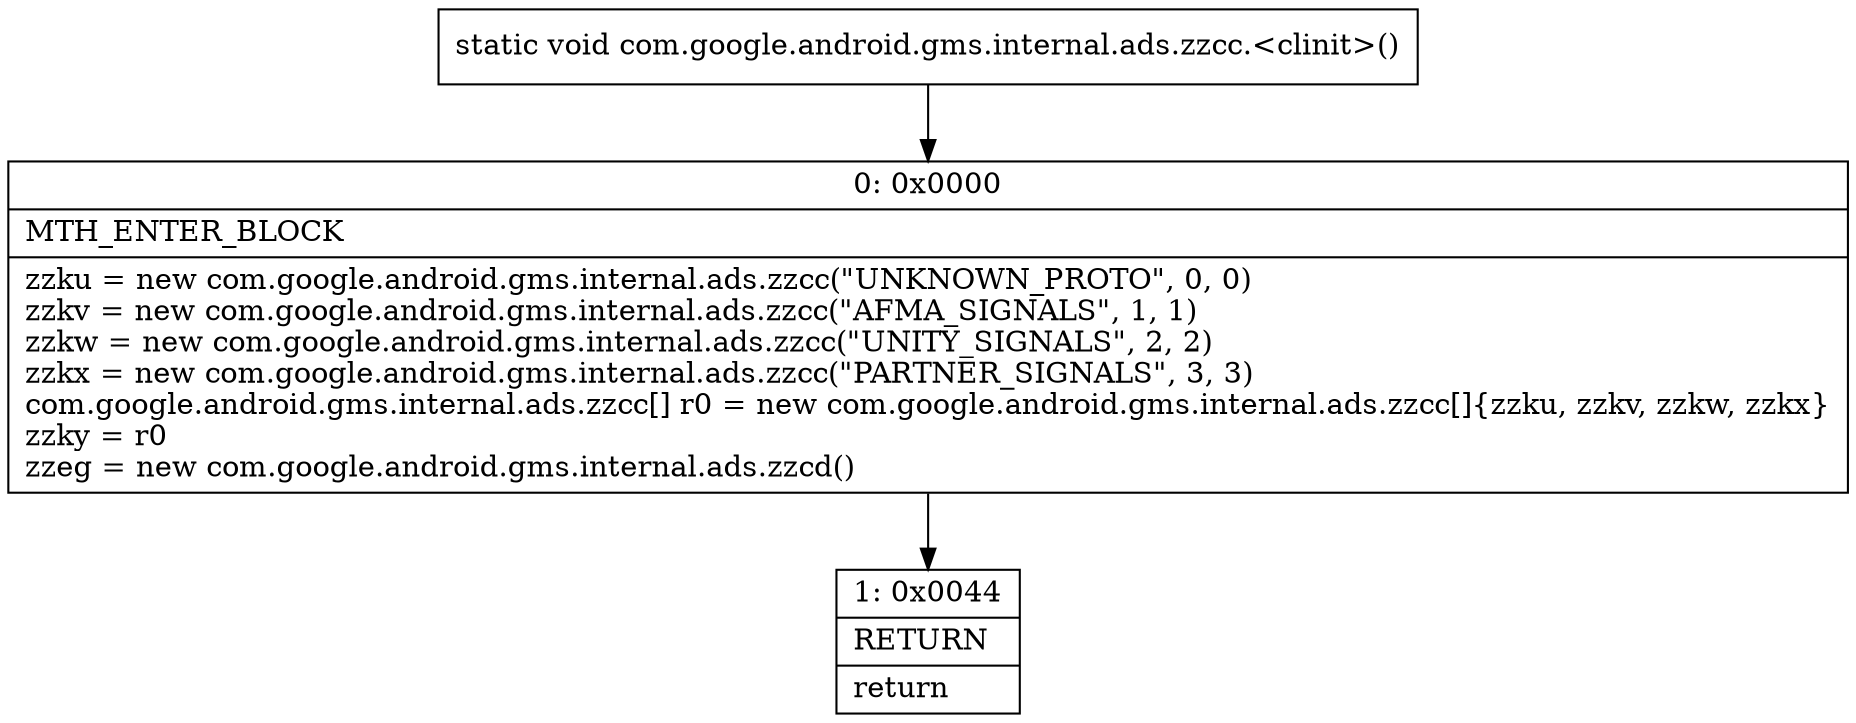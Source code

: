 digraph "CFG forcom.google.android.gms.internal.ads.zzcc.\<clinit\>()V" {
Node_0 [shape=record,label="{0\:\ 0x0000|MTH_ENTER_BLOCK\l|zzku = new com.google.android.gms.internal.ads.zzcc(\"UNKNOWN_PROTO\", 0, 0)\lzzkv = new com.google.android.gms.internal.ads.zzcc(\"AFMA_SIGNALS\", 1, 1)\lzzkw = new com.google.android.gms.internal.ads.zzcc(\"UNITY_SIGNALS\", 2, 2)\lzzkx = new com.google.android.gms.internal.ads.zzcc(\"PARTNER_SIGNALS\", 3, 3)\lcom.google.android.gms.internal.ads.zzcc[] r0 = new com.google.android.gms.internal.ads.zzcc[]\{zzku, zzkv, zzkw, zzkx\}\lzzky = r0\lzzeg = new com.google.android.gms.internal.ads.zzcd()\l}"];
Node_1 [shape=record,label="{1\:\ 0x0044|RETURN\l|return\l}"];
MethodNode[shape=record,label="{static void com.google.android.gms.internal.ads.zzcc.\<clinit\>() }"];
MethodNode -> Node_0;
Node_0 -> Node_1;
}

